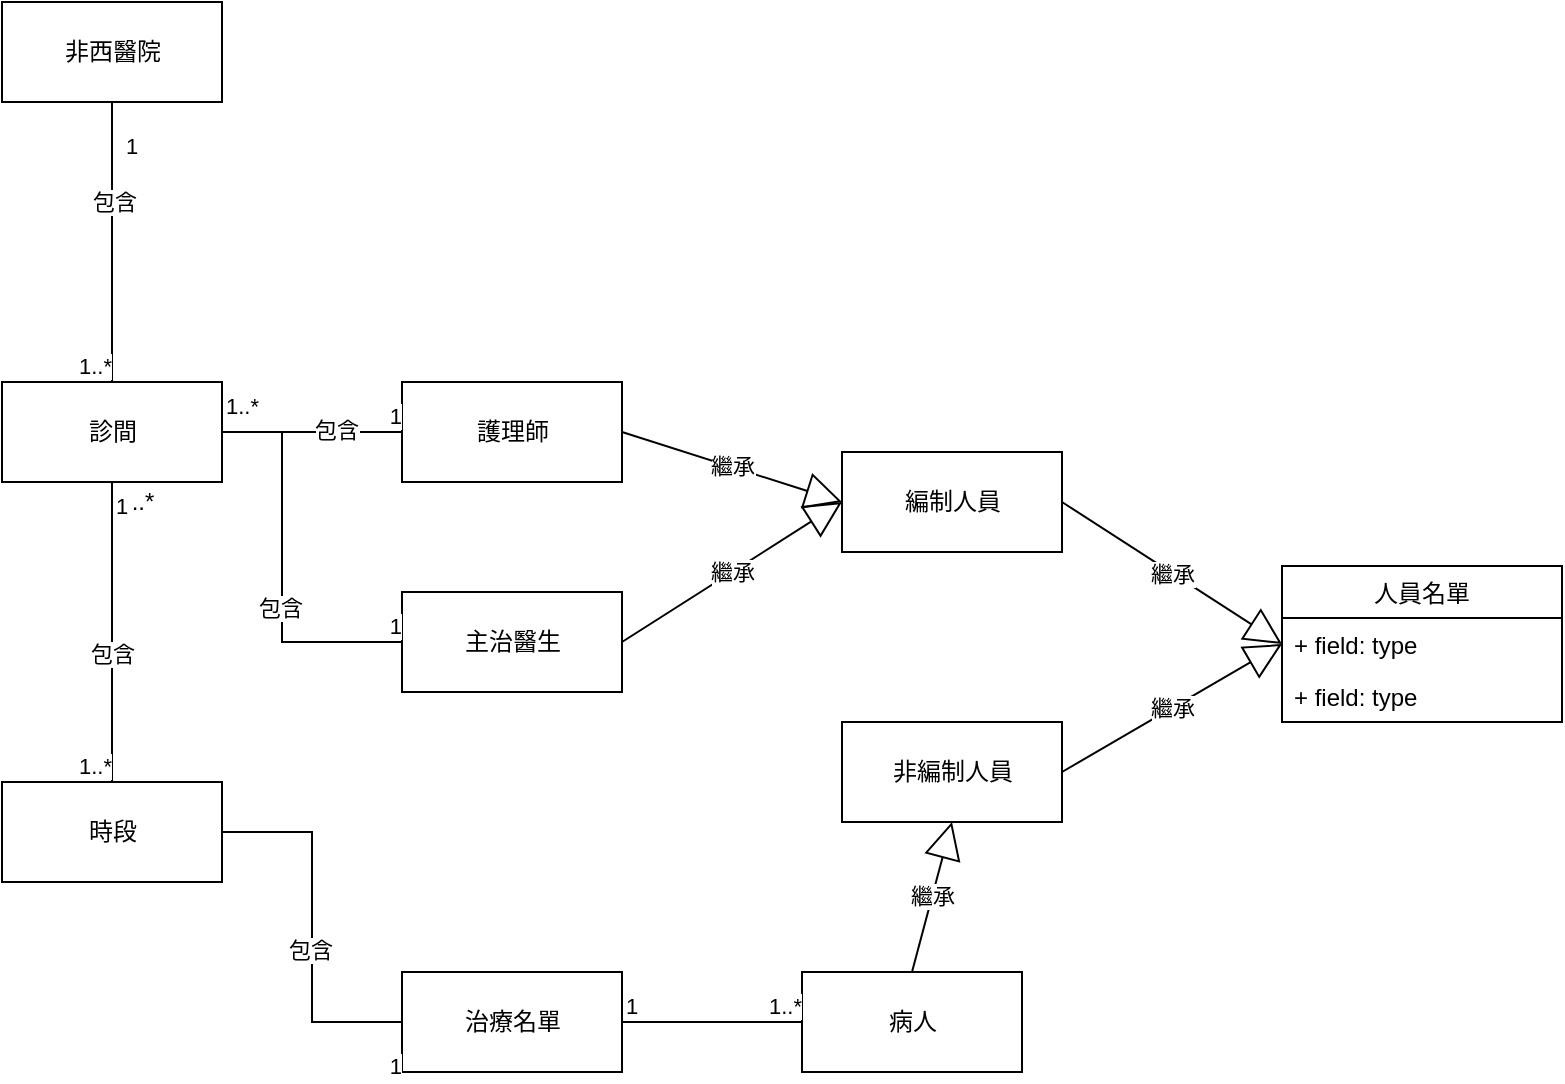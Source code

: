 <mxfile version="17.1.3" type="device"><diagram id="oKyxzHDayaN0CAhAsXDF" name="非西醫院領域模型"><mxGraphModel dx="1107" dy="616" grid="1" gridSize="10" guides="1" tooltips="1" connect="1" arrows="1" fold="1" page="1" pageScale="1" pageWidth="1200" pageHeight="1920" math="0" shadow="0"><root><mxCell id="0"/><mxCell id="1" parent="0"/><mxCell id="1XPy7ggawE_EIH8CVNYC-1" value="非西醫院" style="html=1;" vertex="1" parent="1"><mxGeometry x="60" y="600" width="110" height="50" as="geometry"/></mxCell><mxCell id="1XPy7ggawE_EIH8CVNYC-2" value="診間" style="html=1;" vertex="1" parent="1"><mxGeometry x="60" y="790" width="110" height="50" as="geometry"/></mxCell><mxCell id="1XPy7ggawE_EIH8CVNYC-3" value="時段" style="html=1;" vertex="1" parent="1"><mxGeometry x="60" y="990" width="110" height="50" as="geometry"/></mxCell><mxCell id="1XPy7ggawE_EIH8CVNYC-4" value="治療名單" style="html=1;" vertex="1" parent="1"><mxGeometry x="260" y="1085" width="110" height="50" as="geometry"/></mxCell><mxCell id="1XPy7ggawE_EIH8CVNYC-5" value="主治醫生" style="html=1;" vertex="1" parent="1"><mxGeometry x="260" y="895" width="110" height="50" as="geometry"/></mxCell><mxCell id="1XPy7ggawE_EIH8CVNYC-6" value="護理師" style="html=1;" vertex="1" parent="1"><mxGeometry x="260" y="790" width="110" height="50" as="geometry"/></mxCell><mxCell id="1XPy7ggawE_EIH8CVNYC-7" value="病人" style="html=1;" vertex="1" parent="1"><mxGeometry x="460" y="1085" width="110" height="50" as="geometry"/></mxCell><mxCell id="1XPy7ggawE_EIH8CVNYC-9" value="" style="endArrow=none;html=1;edgeStyle=orthogonalEdgeStyle;rounded=0;exitX=0.5;exitY=1;exitDx=0;exitDy=0;entryX=0.5;entryY=0;entryDx=0;entryDy=0;" edge="1" parent="1" source="1XPy7ggawE_EIH8CVNYC-1" target="1XPy7ggawE_EIH8CVNYC-2"><mxGeometry relative="1" as="geometry"><mxPoint x="190" y="970" as="sourcePoint"/><mxPoint x="350" y="970" as="targetPoint"/></mxGeometry></mxCell><mxCell id="1XPy7ggawE_EIH8CVNYC-10" value="1" style="edgeLabel;resizable=0;html=1;align=left;verticalAlign=bottom;" connectable="0" vertex="1" parent="1XPy7ggawE_EIH8CVNYC-9"><mxGeometry x="-1" relative="1" as="geometry"><mxPoint x="5" y="30" as="offset"/></mxGeometry></mxCell><mxCell id="1XPy7ggawE_EIH8CVNYC-11" value="1..*" style="edgeLabel;resizable=0;html=1;align=right;verticalAlign=bottom;" connectable="0" vertex="1" parent="1XPy7ggawE_EIH8CVNYC-9"><mxGeometry x="1" relative="1" as="geometry"/></mxCell><mxCell id="1XPy7ggawE_EIH8CVNYC-12" value="包含" style="edgeLabel;html=1;align=center;verticalAlign=middle;resizable=0;points=[];" vertex="1" connectable="0" parent="1XPy7ggawE_EIH8CVNYC-9"><mxGeometry x="-0.291" y="1" relative="1" as="geometry"><mxPoint as="offset"/></mxGeometry></mxCell><mxCell id="1XPy7ggawE_EIH8CVNYC-13" value="" style="endArrow=none;html=1;edgeStyle=orthogonalEdgeStyle;rounded=0;exitX=0.5;exitY=1;exitDx=0;exitDy=0;entryX=0.5;entryY=0;entryDx=0;entryDy=0;" edge="1" parent="1" source="1XPy7ggawE_EIH8CVNYC-2" target="1XPy7ggawE_EIH8CVNYC-3"><mxGeometry relative="1" as="geometry"><mxPoint x="190" y="970" as="sourcePoint"/><mxPoint x="350" y="970" as="targetPoint"/></mxGeometry></mxCell><mxCell id="1XPy7ggawE_EIH8CVNYC-14" value="1" style="edgeLabel;resizable=0;html=1;align=left;verticalAlign=bottom;" connectable="0" vertex="1" parent="1XPy7ggawE_EIH8CVNYC-13"><mxGeometry x="-1" relative="1" as="geometry"><mxPoint y="20" as="offset"/></mxGeometry></mxCell><mxCell id="1XPy7ggawE_EIH8CVNYC-15" value="1..*" style="edgeLabel;resizable=0;html=1;align=right;verticalAlign=bottom;" connectable="0" vertex="1" parent="1XPy7ggawE_EIH8CVNYC-13"><mxGeometry x="1" relative="1" as="geometry"/></mxCell><mxCell id="1XPy7ggawE_EIH8CVNYC-16" value="包含" style="edgeLabel;html=1;align=center;verticalAlign=middle;resizable=0;points=[];" vertex="1" connectable="0" parent="1XPy7ggawE_EIH8CVNYC-13"><mxGeometry x="0.146" relative="1" as="geometry"><mxPoint as="offset"/></mxGeometry></mxCell><mxCell id="1XPy7ggawE_EIH8CVNYC-17" value="" style="endArrow=none;html=1;edgeStyle=orthogonalEdgeStyle;rounded=0;exitX=1;exitY=0.5;exitDx=0;exitDy=0;entryX=0;entryY=0.5;entryDx=0;entryDy=0;" edge="1" parent="1" source="1XPy7ggawE_EIH8CVNYC-2" target="1XPy7ggawE_EIH8CVNYC-5"><mxGeometry relative="1" as="geometry"><mxPoint x="190" y="970" as="sourcePoint"/><mxPoint x="350" y="970" as="targetPoint"/><Array as="points"><mxPoint x="200" y="815"/><mxPoint x="200" y="920"/></Array></mxGeometry></mxCell><mxCell id="1XPy7ggawE_EIH8CVNYC-18" value="1..*" style="edgeLabel;resizable=0;html=1;align=left;verticalAlign=bottom;" connectable="0" vertex="1" parent="1XPy7ggawE_EIH8CVNYC-17"><mxGeometry x="-1" relative="1" as="geometry"><mxPoint y="-5" as="offset"/></mxGeometry></mxCell><mxCell id="1XPy7ggawE_EIH8CVNYC-19" value="1" style="edgeLabel;resizable=0;html=1;align=right;verticalAlign=bottom;" connectable="0" vertex="1" parent="1XPy7ggawE_EIH8CVNYC-17"><mxGeometry x="1" relative="1" as="geometry"/></mxCell><mxCell id="1XPy7ggawE_EIH8CVNYC-29" value="包含" style="edgeLabel;html=1;align=center;verticalAlign=middle;resizable=0;points=[];" vertex="1" connectable="0" parent="1XPy7ggawE_EIH8CVNYC-17"><mxGeometry x="0.208" y="-1" relative="1" as="geometry"><mxPoint as="offset"/></mxGeometry></mxCell><mxCell id="1XPy7ggawE_EIH8CVNYC-23" value="" style="endArrow=none;html=1;edgeStyle=orthogonalEdgeStyle;rounded=0;exitX=1;exitY=0.5;exitDx=0;exitDy=0;entryX=0;entryY=0.5;entryDx=0;entryDy=0;" edge="1" parent="1" source="1XPy7ggawE_EIH8CVNYC-3" target="1XPy7ggawE_EIH8CVNYC-4"><mxGeometry relative="1" as="geometry"><mxPoint x="190" y="970" as="sourcePoint"/><mxPoint x="350" y="970" as="targetPoint"/></mxGeometry></mxCell><mxCell id="1XPy7ggawE_EIH8CVNYC-25" value="1" style="edgeLabel;resizable=0;html=1;align=right;verticalAlign=bottom;" connectable="0" vertex="1" parent="1XPy7ggawE_EIH8CVNYC-23"><mxGeometry x="1" relative="1" as="geometry"><mxPoint y="30" as="offset"/></mxGeometry></mxCell><mxCell id="1XPy7ggawE_EIH8CVNYC-30" value="包含" style="edgeLabel;html=1;align=center;verticalAlign=middle;resizable=0;points=[];" vertex="1" connectable="0" parent="1XPy7ggawE_EIH8CVNYC-23"><mxGeometry x="0.117" y="-1" relative="1" as="geometry"><mxPoint as="offset"/></mxGeometry></mxCell><mxCell id="1XPy7ggawE_EIH8CVNYC-26" value="..*" style="text;html=1;align=center;verticalAlign=middle;resizable=0;points=[];autosize=1;strokeColor=none;fillColor=none;" vertex="1" parent="1"><mxGeometry x="115" y="840" width="30" height="20" as="geometry"/></mxCell><mxCell id="1XPy7ggawE_EIH8CVNYC-20" value="" style="endArrow=none;html=1;edgeStyle=orthogonalEdgeStyle;rounded=0;exitX=1;exitY=0.5;exitDx=0;exitDy=0;entryX=0;entryY=0.5;entryDx=0;entryDy=0;" edge="1" parent="1" source="1XPy7ggawE_EIH8CVNYC-2" target="1XPy7ggawE_EIH8CVNYC-6"><mxGeometry relative="1" as="geometry"><mxPoint x="190" y="970" as="sourcePoint"/><mxPoint x="350" y="970" as="targetPoint"/></mxGeometry></mxCell><mxCell id="1XPy7ggawE_EIH8CVNYC-22" value="1" style="edgeLabel;resizable=0;html=1;align=right;verticalAlign=bottom;" connectable="0" vertex="1" parent="1XPy7ggawE_EIH8CVNYC-20"><mxGeometry x="1" relative="1" as="geometry"/></mxCell><mxCell id="1XPy7ggawE_EIH8CVNYC-28" value="包含" style="edgeLabel;html=1;align=center;verticalAlign=middle;resizable=0;points=[];" vertex="1" connectable="0" parent="1XPy7ggawE_EIH8CVNYC-20"><mxGeometry x="0.265" y="1" relative="1" as="geometry"><mxPoint as="offset"/></mxGeometry></mxCell><mxCell id="1XPy7ggawE_EIH8CVNYC-31" value="編制人員" style="html=1;" vertex="1" parent="1"><mxGeometry x="480" y="825" width="110" height="50" as="geometry"/></mxCell><mxCell id="1XPy7ggawE_EIH8CVNYC-32" value="繼承" style="endArrow=block;endSize=16;endFill=0;html=1;rounded=0;exitX=1;exitY=0.5;exitDx=0;exitDy=0;entryX=0;entryY=0.5;entryDx=0;entryDy=0;" edge="1" parent="1" source="1XPy7ggawE_EIH8CVNYC-6" target="1XPy7ggawE_EIH8CVNYC-31"><mxGeometry width="160" relative="1" as="geometry"><mxPoint x="430" y="970" as="sourcePoint"/><mxPoint x="590" y="970" as="targetPoint"/></mxGeometry></mxCell><mxCell id="1XPy7ggawE_EIH8CVNYC-33" value="繼承" style="endArrow=block;endSize=16;endFill=0;html=1;rounded=0;exitX=1;exitY=0.5;exitDx=0;exitDy=0;entryX=0;entryY=0.5;entryDx=0;entryDy=0;" edge="1" parent="1" source="1XPy7ggawE_EIH8CVNYC-5" target="1XPy7ggawE_EIH8CVNYC-31"><mxGeometry width="160" relative="1" as="geometry"><mxPoint x="380" y="825" as="sourcePoint"/><mxPoint x="490" y="860" as="targetPoint"/></mxGeometry></mxCell><mxCell id="1XPy7ggawE_EIH8CVNYC-34" value="繼承" style="endArrow=block;endSize=16;endFill=0;html=1;rounded=0;exitX=0.5;exitY=0;exitDx=0;exitDy=0;entryX=0.5;entryY=1;entryDx=0;entryDy=0;" edge="1" parent="1" source="1XPy7ggawE_EIH8CVNYC-7" target="1XPy7ggawE_EIH8CVNYC-35"><mxGeometry width="160" relative="1" as="geometry"><mxPoint x="560" y="1040" as="sourcePoint"/><mxPoint x="640" y="1000" as="targetPoint"/></mxGeometry></mxCell><mxCell id="1XPy7ggawE_EIH8CVNYC-35" value="非編制人員" style="html=1;" vertex="1" parent="1"><mxGeometry x="480" y="960" width="110" height="50" as="geometry"/></mxCell><mxCell id="1XPy7ggawE_EIH8CVNYC-36" value="繼承" style="endArrow=block;endSize=16;endFill=0;html=1;rounded=0;entryX=0;entryY=0.5;entryDx=0;entryDy=0;exitX=1;exitY=0.5;exitDx=0;exitDy=0;" edge="1" parent="1" source="1XPy7ggawE_EIH8CVNYC-31" target="1XPy7ggawE_EIH8CVNYC-40"><mxGeometry width="160" relative="1" as="geometry"><mxPoint x="630" y="870" as="sourcePoint"/><mxPoint x="680.0" y="882.5" as="targetPoint"/></mxGeometry></mxCell><mxCell id="1XPy7ggawE_EIH8CVNYC-37" value="繼承" style="endArrow=block;endSize=16;endFill=0;html=1;rounded=0;entryX=0;entryY=0.5;entryDx=0;entryDy=0;exitX=1;exitY=0.5;exitDx=0;exitDy=0;" edge="1" parent="1" source="1XPy7ggawE_EIH8CVNYC-35" target="1XPy7ggawE_EIH8CVNYC-40"><mxGeometry width="160" relative="1" as="geometry"><mxPoint x="600.0" y="860" as="sourcePoint"/><mxPoint x="690.0" y="892.5" as="targetPoint"/></mxGeometry></mxCell><mxCell id="1XPy7ggawE_EIH8CVNYC-38" value="人員名單" style="swimlane;fontStyle=0;childLayout=stackLayout;horizontal=1;startSize=26;fillColor=none;horizontalStack=0;resizeParent=1;resizeParentMax=0;resizeLast=0;collapsible=1;marginBottom=0;" vertex="1" parent="1"><mxGeometry x="700" y="882" width="140" height="78" as="geometry"/></mxCell><mxCell id="1XPy7ggawE_EIH8CVNYC-40" value="+ field: type" style="text;strokeColor=none;fillColor=none;align=left;verticalAlign=top;spacingLeft=4;spacingRight=4;overflow=hidden;rotatable=0;points=[[0,0.5],[1,0.5]];portConstraint=eastwest;" vertex="1" parent="1XPy7ggawE_EIH8CVNYC-38"><mxGeometry y="26" width="140" height="26" as="geometry"/></mxCell><mxCell id="1XPy7ggawE_EIH8CVNYC-41" value="+ field: type" style="text;strokeColor=none;fillColor=none;align=left;verticalAlign=top;spacingLeft=4;spacingRight=4;overflow=hidden;rotatable=0;points=[[0,0.5],[1,0.5]];portConstraint=eastwest;" vertex="1" parent="1XPy7ggawE_EIH8CVNYC-38"><mxGeometry y="52" width="140" height="26" as="geometry"/></mxCell><mxCell id="1XPy7ggawE_EIH8CVNYC-43" value="" style="endArrow=none;html=1;edgeStyle=orthogonalEdgeStyle;rounded=0;exitX=1;exitY=0.5;exitDx=0;exitDy=0;entryX=0;entryY=0.5;entryDx=0;entryDy=0;" edge="1" parent="1" source="1XPy7ggawE_EIH8CVNYC-4" target="1XPy7ggawE_EIH8CVNYC-7"><mxGeometry relative="1" as="geometry"><mxPoint x="370" y="880" as="sourcePoint"/><mxPoint x="530" y="1060" as="targetPoint"/></mxGeometry></mxCell><mxCell id="1XPy7ggawE_EIH8CVNYC-44" value="1" style="edgeLabel;resizable=0;html=1;align=left;verticalAlign=bottom;" connectable="0" vertex="1" parent="1XPy7ggawE_EIH8CVNYC-43"><mxGeometry x="-1" relative="1" as="geometry"/></mxCell><mxCell id="1XPy7ggawE_EIH8CVNYC-45" value="1..*" style="edgeLabel;resizable=0;html=1;align=right;verticalAlign=bottom;" connectable="0" vertex="1" parent="1XPy7ggawE_EIH8CVNYC-43"><mxGeometry x="1" relative="1" as="geometry"/></mxCell></root></mxGraphModel></diagram></mxfile>